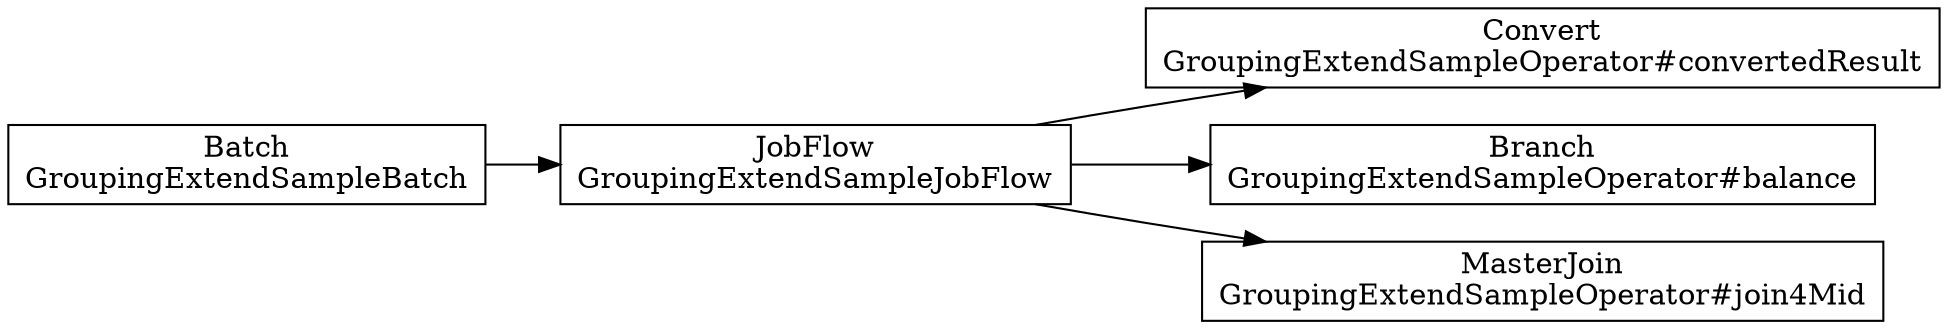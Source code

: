digraph {
    rankdir = LR;
    "0fa3b1d0-68da-4a07-bcce-10077a4925dc" [shape=box, label="Batch\nGroupingExtendSampleBatch"];
    "707d1efb-70f2-410f-9bba-4cea16e56401" [shape=box, label="JobFlow\nGroupingExtendSampleJobFlow"];
    "206eeeaf-444b-4902-a9dc-7d756e18488a" [shape=box, label="Convert\nGroupingExtendSampleOperator#convertedResult"];
    "707d1efb-70f2-410f-9bba-4cea16e56401" -> "206eeeaf-444b-4902-a9dc-7d756e18488a";
    "0016e184-2142-4245-9546-9d8dd2d8ac8d" [shape=box, label="Branch\nGroupingExtendSampleOperator#balance"];
    "707d1efb-70f2-410f-9bba-4cea16e56401" -> "0016e184-2142-4245-9546-9d8dd2d8ac8d";
    "4d1c642e-aac4-4042-af2f-661bf926f69d" [shape=box, label="MasterJoin\nGroupingExtendSampleOperator#join4Mid"];
    "707d1efb-70f2-410f-9bba-4cea16e56401" -> "4d1c642e-aac4-4042-af2f-661bf926f69d";
    "0fa3b1d0-68da-4a07-bcce-10077a4925dc" -> "707d1efb-70f2-410f-9bba-4cea16e56401";
}
